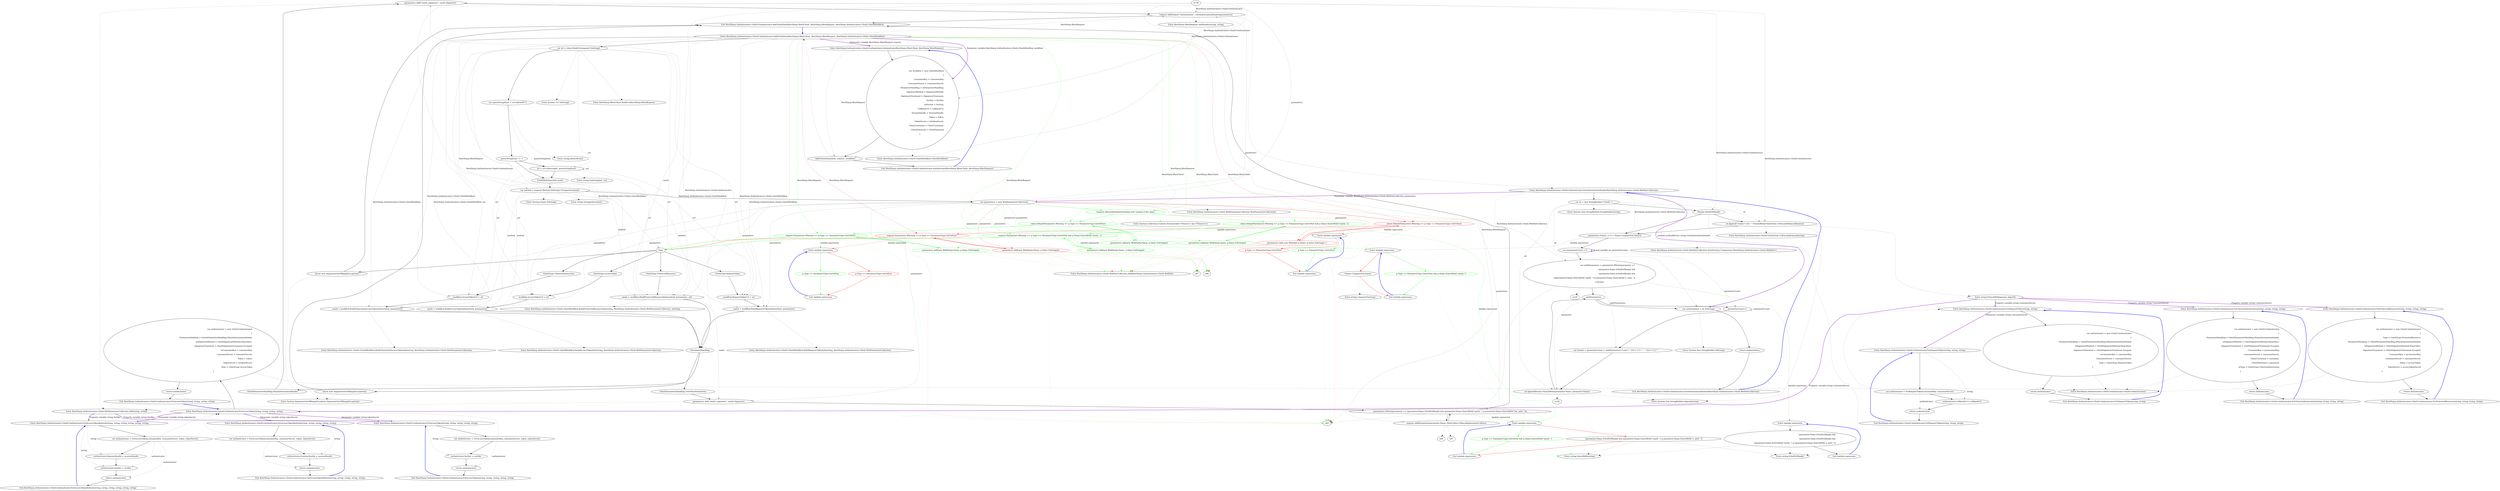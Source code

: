 digraph  {
n0 [label="Entry RestSharp.Authenticators.OAuth1Authenticator.ForRequestToken(string, string)", span="37-37", cluster="RestSharp.Authenticators.OAuth1Authenticator.ForRequestToken(string, string)"];
n1 [label="var authenticator = new OAuth1Authenticator\r\n									{\r\n										ParameterHandling = OAuthParameterHandling.HttpAuthorizationHeader,\r\n										\\nSignatureMethod = OAuthSignatureMethod.HmacSha1,\r\n										SignatureTreatment = OAuthSignatureTreatment.Escaped,\r\n										\\nConsumerKey = consumerKey,\r\n										ConsumerSecret = consumerSecret,\r\n											Type = OAuthType.RequestToken\r\n									}", span="39-47", cluster="RestSharp.Authenticators.OAuth1Authenticator.ForRequestToken(string, string)"];
n5 [label="Entry RestSharp.Authenticators.OAuth1Authenticator.ForRequestToken(string, string, string)", span="51-51", cluster="RestSharp.Authenticators.OAuth1Authenticator.ForRequestToken(string, string, string)"];
n2 [label="return authenticator;", span="48-48", cluster="RestSharp.Authenticators.OAuth1Authenticator.ForRequestToken(string, string)"];
n4 [label="Entry RestSharp.Authenticators.OAuth1Authenticator.OAuth1Authenticator()", span="18-18", cluster="RestSharp.Authenticators.OAuth1Authenticator.OAuth1Authenticator()"];
n3 [label="Exit RestSharp.Authenticators.OAuth1Authenticator.ForRequestToken(string, string)", span="37-37", cluster="RestSharp.Authenticators.OAuth1Authenticator.ForRequestToken(string, string)"];
n6 [label="var authenticator = ForRequestToken(consumerKey, consumerSecret)", span="53-53", cluster="RestSharp.Authenticators.OAuth1Authenticator.ForRequestToken(string, string, string)"];
n7 [label="authenticator.CallbackUrl = callbackUrl", span="54-54", cluster="RestSharp.Authenticators.OAuth1Authenticator.ForRequestToken(string, string, string)"];
n8 [label="return authenticator;", span="55-55", cluster="RestSharp.Authenticators.OAuth1Authenticator.ForRequestToken(string, string, string)"];
n9 [label="Exit RestSharp.Authenticators.OAuth1Authenticator.ForRequestToken(string, string, string)", span="51-51", cluster="RestSharp.Authenticators.OAuth1Authenticator.ForRequestToken(string, string, string)"];
n10 [label="Entry RestSharp.Authenticators.OAuth1Authenticator.ForAccessToken(string, string, string, string)", span="58-58", cluster="RestSharp.Authenticators.OAuth1Authenticator.ForAccessToken(string, string, string, string)"];
n11 [label="var authenticator = new OAuth1Authenticator\r\n									{\r\n										ParameterHandling = OAuthParameterHandling.HttpAuthorizationHeader,\r\n										\\nSignatureMethod = OAuthSignatureMethod.HmacSha1,\r\n										SignatureTreatment = OAuthSignatureTreatment.Escaped,\r\n										\\nConsumerKey = consumerKey,\r\n										ConsumerSecret = consumerSecret,\r\n										Token = token,\r\n										TokenSecret = \\ntokenSecret,\r\n										Type = OAuthType.AccessToken\r\n									}", span="60-70", cluster="RestSharp.Authenticators.OAuth1Authenticator.ForAccessToken(string, string, string, string)"];
n14 [label="Entry RestSharp.Authenticators.OAuth1Authenticator.ForAccessToken(string, string, string, string, string)", span="74-74", cluster="RestSharp.Authenticators.OAuth1Authenticator.ForAccessToken(string, string, string, string, string)"];
n19 [label="Entry RestSharp.Authenticators.OAuth1Authenticator.ForAccessTokenRefresh(string, string, string, string, string)", span="81-81", cluster="RestSharp.Authenticators.OAuth1Authenticator.ForAccessTokenRefresh(string, string, string, string, string)"];
n24 [label="Entry RestSharp.Authenticators.OAuth1Authenticator.ForAccessTokenRefresh(string, string, string, string, string, string)", span="88-88", cluster="RestSharp.Authenticators.OAuth1Authenticator.ForAccessTokenRefresh(string, string, string, string, string, string)"];
n12 [label="return authenticator;", span="71-71", cluster="RestSharp.Authenticators.OAuth1Authenticator.ForAccessToken(string, string, string, string)"];
n13 [label="Exit RestSharp.Authenticators.OAuth1Authenticator.ForAccessToken(string, string, string, string)", span="58-58", cluster="RestSharp.Authenticators.OAuth1Authenticator.ForAccessToken(string, string, string, string)"];
n15 [label="var authenticator = ForAccessToken(consumerKey, consumerSecret, token, tokenSecret)", span="76-76", cluster="RestSharp.Authenticators.OAuth1Authenticator.ForAccessToken(string, string, string, string, string)"];
n16 [label="authenticator.Verifier = verifier", span="77-77", cluster="RestSharp.Authenticators.OAuth1Authenticator.ForAccessToken(string, string, string, string, string)"];
n17 [label="return authenticator;", span="78-78", cluster="RestSharp.Authenticators.OAuth1Authenticator.ForAccessToken(string, string, string, string, string)"];
n18 [label="Exit RestSharp.Authenticators.OAuth1Authenticator.ForAccessToken(string, string, string, string, string)", span="74-74", cluster="RestSharp.Authenticators.OAuth1Authenticator.ForAccessToken(string, string, string, string, string)"];
n20 [label="var authenticator = ForAccessToken(consumerKey, consumerSecret, token, tokenSecret)", span="83-83", cluster="RestSharp.Authenticators.OAuth1Authenticator.ForAccessTokenRefresh(string, string, string, string, string)"];
n21 [label="authenticator.SessionHandle = sessionHandle", span="84-84", cluster="RestSharp.Authenticators.OAuth1Authenticator.ForAccessTokenRefresh(string, string, string, string, string)"];
n22 [label="return authenticator;", span="85-85", cluster="RestSharp.Authenticators.OAuth1Authenticator.ForAccessTokenRefresh(string, string, string, string, string)"];
n23 [label="Exit RestSharp.Authenticators.OAuth1Authenticator.ForAccessTokenRefresh(string, string, string, string, string)", span="81-81", cluster="RestSharp.Authenticators.OAuth1Authenticator.ForAccessTokenRefresh(string, string, string, string, string)"];
n25 [label="var authenticator = ForAccessToken(consumerKey, consumerSecret, token, tokenSecret)", span="90-90", cluster="RestSharp.Authenticators.OAuth1Authenticator.ForAccessTokenRefresh(string, string, string, string, string, string)"];
n26 [label="authenticator.SessionHandle = sessionHandle", span="91-91", cluster="RestSharp.Authenticators.OAuth1Authenticator.ForAccessTokenRefresh(string, string, string, string, string, string)"];
n27 [label="authenticator.Verifier = verifier", span="92-92", cluster="RestSharp.Authenticators.OAuth1Authenticator.ForAccessTokenRefresh(string, string, string, string, string, string)"];
n28 [label="return authenticator;", span="93-93", cluster="RestSharp.Authenticators.OAuth1Authenticator.ForAccessTokenRefresh(string, string, string, string, string, string)"];
n29 [label="Exit RestSharp.Authenticators.OAuth1Authenticator.ForAccessTokenRefresh(string, string, string, string, string, string)", span="88-88", cluster="RestSharp.Authenticators.OAuth1Authenticator.ForAccessTokenRefresh(string, string, string, string, string, string)"];
n30 [label="Entry RestSharp.Authenticators.OAuth1Authenticator.ForClientAuthentication(string, string, string, string)", span="96-96", cluster="RestSharp.Authenticators.OAuth1Authenticator.ForClientAuthentication(string, string, string, string)"];
n31 [label="var authenticator = new OAuth1Authenticator\r\n			{\r\n				ParameterHandling = OAuthParameterHandling.HttpAuthorizationHeader,\r\n				\\nSignatureMethod = OAuthSignatureMethod.HmacSha1,\r\n				SignatureTreatment = OAuthSignatureTreatment.Escaped,\r\n				ConsumerKey = \\nconsumerKey,\r\n				ConsumerSecret = consumerSecret,\r\n				ClientUsername = username,\r\n				ClientPassword = password,\r\n                \\nType = OAuthType.ClientAuthentication\r\n			}", span="98-108", cluster="RestSharp.Authenticators.OAuth1Authenticator.ForClientAuthentication(string, string, string, string)"];
n32 [label="return authenticator;", span="109-109", cluster="RestSharp.Authenticators.OAuth1Authenticator.ForClientAuthentication(string, string, string, string)"];
n33 [label="Exit RestSharp.Authenticators.OAuth1Authenticator.ForClientAuthentication(string, string, string, string)", span="96-96", cluster="RestSharp.Authenticators.OAuth1Authenticator.ForClientAuthentication(string, string, string, string)"];
n34 [label="Entry RestSharp.Authenticators.OAuth1Authenticator.ForProtectedResource(string, string, string, string)", span="112-112", cluster="RestSharp.Authenticators.OAuth1Authenticator.ForProtectedResource(string, string, string, string)"];
n35 [label="var authenticator = new OAuth1Authenticator\r\n			{\r\n				Type = OAuthType.ProtectedResource,\r\n				ParameterHandling = OAuthParameterHandling.HttpAuthorizationHeader,\r\n				\\nSignatureMethod = OAuthSignatureMethod.HmacSha1,\r\n				SignatureTreatment = OAuthSignatureTreatment.Escaped,\r\n				ConsumerKey = \\nconsumerKey,\r\n				ConsumerSecret = consumerSecret,\r\n				Token = accessToken,\r\n				TokenSecret = accessTokenSecret\r\n			}", span="114-124", cluster="RestSharp.Authenticators.OAuth1Authenticator.ForProtectedResource(string, string, string, string)"];
n36 [label="return authenticator;", span="125-125", cluster="RestSharp.Authenticators.OAuth1Authenticator.ForProtectedResource(string, string, string, string)"];
n37 [label="Exit RestSharp.Authenticators.OAuth1Authenticator.ForProtectedResource(string, string, string, string)", span="112-112", cluster="RestSharp.Authenticators.OAuth1Authenticator.ForProtectedResource(string, string, string, string)"];
n38 [label="Entry RestSharp.Authenticators.OAuth1Authenticator.Authenticate(RestSharp.IRestClient, RestSharp.IRestRequest)", span="128-128", cluster="RestSharp.Authenticators.OAuth1Authenticator.Authenticate(RestSharp.IRestClient, RestSharp.IRestRequest)"];
n39 [label="var workflow = new OAuthWorkflow\r\n			{\r\n				ConsumerKey = ConsumerKey,\r\n				ConsumerSecret = ConsumerSecret,\r\n				ParameterHandling = \\nParameterHandling,\r\n				SignatureMethod = SignatureMethod,\r\n				SignatureTreatment = SignatureTreatment,\r\n				Verifier = Verifier,\r\n				\\nVersion = Version,\r\n				CallbackUrl = CallbackUrl,\r\n				SessionHandle = SessionHandle,\r\n				Token = Token,\r\n				TokenSecret = \\nTokenSecret,\r\n				ClientUsername = ClientUsername,\r\n				ClientPassword = ClientPassword\r\n			}", span="130-145", cluster="RestSharp.Authenticators.OAuth1Authenticator.Authenticate(RestSharp.IRestClient, RestSharp.IRestRequest)"];
n40 [label="AddOAuthData(client, request, workflow)", span="147-147", cluster="RestSharp.Authenticators.OAuth1Authenticator.Authenticate(RestSharp.IRestClient, RestSharp.IRestRequest)"];
n42 [label="Entry RestSharp.Authenticators.OAuth.OAuthWorkflow.OAuthWorkflow()", span="13-13", cluster="RestSharp.Authenticators.OAuth.OAuthWorkflow.OAuthWorkflow()"];
n41 [label="Exit RestSharp.Authenticators.OAuth1Authenticator.Authenticate(RestSharp.IRestClient, RestSharp.IRestRequest)", span="128-128", cluster="RestSharp.Authenticators.OAuth1Authenticator.Authenticate(RestSharp.IRestClient, RestSharp.IRestRequest)"];
n43 [label="Entry RestSharp.Authenticators.OAuth1Authenticator.AddOAuthData(RestSharp.IRestClient, RestSharp.IRestRequest, RestSharp.Authenticators.OAuth.OAuthWorkflow)", span="150-150", cluster="RestSharp.Authenticators.OAuth1Authenticator.AddOAuthData(RestSharp.IRestClient, RestSharp.IRestRequest, RestSharp.Authenticators.OAuth.OAuthWorkflow)"];
n44 [label="var url = client.BuildUri(request).ToString()", span="152-152", cluster="RestSharp.Authenticators.OAuth1Authenticator.AddOAuthData(RestSharp.IRestClient, RestSharp.IRestRequest, RestSharp.Authenticators.OAuth.OAuthWorkflow)"];
n49 [label="var method = request.Method.ToString().ToUpperInvariant()", span="161-161", cluster="RestSharp.Authenticators.OAuth1Authenticator.AddOAuthData(RestSharp.IRestClient, RestSharp.IRestRequest, RestSharp.Authenticators.OAuth.OAuthWorkflow)"];
n51 [color=red, community=0, label="client.DefaultParameters.Where(p => p.Type == ParameterType.GetOrPost)", span="171-171", cluster="RestSharp.Authenticators.OAuth1Authenticator.AddOAuthData(RestSharp.IRestClient, RestSharp.IRestRequest, RestSharp.Authenticators.OAuth.OAuthWorkflow)"];
n53 [color=red, community=0, label="request.Parameters.Where(p => p.Type == ParameterType.GetOrPost)", span="175-175", cluster="RestSharp.Authenticators.OAuth1Authenticator.AddOAuthData(RestSharp.IRestClient, RestSharp.IRestRequest, RestSharp.Authenticators.OAuth.OAuthWorkflow)"];
n57 [label="workflow.RequestTokenUrl = url", span="183-183", cluster="RestSharp.Authenticators.OAuth1Authenticator.AddOAuthData(RestSharp.IRestClient, RestSharp.IRestRequest, RestSharp.Authenticators.OAuth.OAuthWorkflow)"];
n58 [label="oauth = workflow.BuildRequestTokenInfo(method, parameters)", span="184-184", cluster="RestSharp.Authenticators.OAuth1Authenticator.AddOAuthData(RestSharp.IRestClient, RestSharp.IRestRequest, RestSharp.Authenticators.OAuth.OAuthWorkflow)"];
n60 [label="workflow.AccessTokenUrl = url", span="187-187", cluster="RestSharp.Authenticators.OAuth1Authenticator.AddOAuthData(RestSharp.IRestClient, RestSharp.IRestRequest, RestSharp.Authenticators.OAuth.OAuthWorkflow)"];
n61 [label="oauth = workflow.BuildAccessTokenInfo(method, parameters)", span="188-188", cluster="RestSharp.Authenticators.OAuth1Authenticator.AddOAuthData(RestSharp.IRestClient, RestSharp.IRestRequest, RestSharp.Authenticators.OAuth.OAuthWorkflow)"];
n63 [label="workflow.AccessTokenUrl = url", span="191-191", cluster="RestSharp.Authenticators.OAuth1Authenticator.AddOAuthData(RestSharp.IRestClient, RestSharp.IRestRequest, RestSharp.Authenticators.OAuth.OAuthWorkflow)"];
n64 [label="oauth = workflow.BuildClientAuthAccessTokenInfo(method, parameters)", span="192-192", cluster="RestSharp.Authenticators.OAuth1Authenticator.AddOAuthData(RestSharp.IRestClient, RestSharp.IRestRequest, RestSharp.Authenticators.OAuth.OAuthWorkflow)"];
n66 [label="oauth = workflow.BuildProtectedResourceInfo(method, parameters, url)", span="195-195", cluster="RestSharp.Authenticators.OAuth1Authenticator.AddOAuthData(RestSharp.IRestClient, RestSharp.IRestRequest, RestSharp.Authenticators.OAuth.OAuthWorkflow)"];
n71 [label="request.AddHeader(''Authorization'', GetAuthorizationHeader(parameters))", span="205-205", cluster="RestSharp.Authenticators.OAuth1Authenticator.AddOAuthData(RestSharp.IRestClient, RestSharp.IRestRequest, RestSharp.Authenticators.OAuth.OAuthWorkflow)"];
n75 [label="request.AddParameter(parameter.Name, HttpUtility.UrlDecode(parameter.Value))", span="211-211", cluster="RestSharp.Authenticators.OAuth1Authenticator.AddOAuthData(RestSharp.IRestClient, RestSharp.IRestRequest, RestSharp.Authenticators.OAuth.OAuthWorkflow)"];
d51 [color=green, community=0, label="!request.AlwaysMultipartFormData && !request.Files.Any()", span="171-171", cluster="RestSharp.Authenticators.OAuth1Authenticator.AddOAuthData(RestSharp.IRestClient, RestSharp.IRestRequest, RestSharp.Authenticators.OAuth.OAuthWorkflow)"];
d52 [color=green, community=0, label="client.DefaultParameters.Where(p => p.Type == ParameterType.GetOrPost)", span="173-173", cluster="RestSharp.Authenticators.OAuth1Authenticator.AddOAuthData(RestSharp.IRestClient, RestSharp.IRestRequest, RestSharp.Authenticators.OAuth.OAuthWorkflow)"];
d56 [color=green, community=0, label="client.DefaultParameters.Where(p => p.Type == ParameterType.GetOrPost && p.Name.StartsWith(''oauth_''))", span="186-186", cluster="RestSharp.Authenticators.OAuth1Authenticator.AddOAuthData(RestSharp.IRestClient, RestSharp.IRestRequest, RestSharp.Authenticators.OAuth.OAuthWorkflow)"];
d54 [color=green, community=0, label="request.Parameters.Where(p => p.Type == ParameterType.GetOrPost)", span="177-177", cluster="RestSharp.Authenticators.OAuth1Authenticator.AddOAuthData(RestSharp.IRestClient, RestSharp.IRestRequest, RestSharp.Authenticators.OAuth.OAuthWorkflow)"];
d58 [color=green, community=0, label="request.Parameters.Where(p => p.Type == ParameterType.GetOrPost && p.Name.StartsWith(''oauth_''))", span="190-190", cluster="RestSharp.Authenticators.OAuth1Authenticator.AddOAuthData(RestSharp.IRestClient, RestSharp.IRestRequest, RestSharp.Authenticators.OAuth.OAuthWorkflow)"];
n45 [label="var queryStringStart = url.IndexOf('?')", span="153-153", cluster="RestSharp.Authenticators.OAuth1Authenticator.AddOAuthData(RestSharp.IRestClient, RestSharp.IRestRequest, RestSharp.Authenticators.OAuth.OAuthWorkflow)"];
n47 [label="url = url.Substring(0, queryStringStart)", span="155-155", cluster="RestSharp.Authenticators.OAuth1Authenticator.AddOAuthData(RestSharp.IRestClient, RestSharp.IRestRequest, RestSharp.Authenticators.OAuth.OAuthWorkflow)"];
n78 [label="Entry RestSharp.IRestClient.BuildUri(RestSharp.IRestRequest)", span="92-92", cluster="RestSharp.IRestClient.BuildUri(RestSharp.IRestRequest)"];
n79 [label="Entry System.Uri.ToString()", span="0-0", cluster="System.Uri.ToString()"];
n46 [label="queryStringStart != -1", span="154-154", cluster="RestSharp.Authenticators.OAuth1Authenticator.AddOAuthData(RestSharp.IRestClient, RestSharp.IRestRequest, RestSharp.Authenticators.OAuth.OAuthWorkflow)"];
n80 [label="Entry string.IndexOf(char)", span="0-0", cluster="string.IndexOf(char)"];
n48 [label="OAuthWebQueryInfo oauth", span="157-157", cluster="RestSharp.Authenticators.OAuth1Authenticator.AddOAuthData(RestSharp.IRestClient, RestSharp.IRestRequest, RestSharp.Authenticators.OAuth.OAuthWorkflow)"];
n81 [label="Entry string.Substring(int, int)", span="0-0", cluster="string.Substring(int, int)"];
n50 [label="var parameters = new WebParameterCollection()", span="164-164", cluster="RestSharp.Authenticators.OAuth1Authenticator.AddOAuthData(RestSharp.IRestClient, RestSharp.IRestRequest, RestSharp.Authenticators.OAuth.OAuthWorkflow)"];
n82 [label="Entry System.Enum.ToString()", span="0-0", cluster="System.Enum.ToString()"];
n83 [label="Entry string.ToUpperInvariant()", span="0-0", cluster="string.ToUpperInvariant()"];
n52 [color=red, community=0, label="parameters.Add( new WebPair( p.Name, p.Value.ToString() ) )", span="173-173", cluster="RestSharp.Authenticators.OAuth1Authenticator.AddOAuthData(RestSharp.IRestClient, RestSharp.IRestRequest, RestSharp.Authenticators.OAuth.OAuthWorkflow)"];
n54 [color=red, community=0, label="parameters.Add(new WebPair(p.Name, p.Value.ToString()))", span="177-177", cluster="RestSharp.Authenticators.OAuth1Authenticator.AddOAuthData(RestSharp.IRestClient, RestSharp.IRestRequest, RestSharp.Authenticators.OAuth.OAuthWorkflow)"];
n70 [label="parameters.Add(''oauth_signature'', oauth.Signature)", span="204-204", cluster="RestSharp.Authenticators.OAuth1Authenticator.AddOAuthData(RestSharp.IRestClient, RestSharp.IRestRequest, RestSharp.Authenticators.OAuth.OAuthWorkflow)"];
n73 [label="parameters.Add(''oauth_signature'', oauth.Signature)", span="208-208", cluster="RestSharp.Authenticators.OAuth1Authenticator.AddOAuthData(RestSharp.IRestClient, RestSharp.IRestRequest, RestSharp.Authenticators.OAuth.OAuthWorkflow)"];
n74 [label="parameters.Where(parameter => !parameter.Name.IsNullOrBlank() && (parameter.Name.StartsWith(''oauth_'') || parameter.Name.StartsWith(''\\nx_auth_'')))", span="209-209", cluster="RestSharp.Authenticators.OAuth1Authenticator.AddOAuthData(RestSharp.IRestClient, RestSharp.IRestRequest, RestSharp.Authenticators.OAuth.OAuthWorkflow)"];
d53 [color=green, community=0, label="parameters.Add(new WebPair(p.Name, p.Value.ToString()))", span="175-175", cluster="RestSharp.Authenticators.OAuth1Authenticator.AddOAuthData(RestSharp.IRestClient, RestSharp.IRestRequest, RestSharp.Authenticators.OAuth.OAuthWorkflow)"];
d55 [color=green, community=0, label="parameters.Add(new WebPair(p.Name, p.Value.ToString()))", span="179-179", cluster="RestSharp.Authenticators.OAuth1Authenticator.AddOAuthData(RestSharp.IRestClient, RestSharp.IRestRequest, RestSharp.Authenticators.OAuth.OAuthWorkflow)"];
d57 [color=green, community=0, label="parameters.Add(new WebPair(p.Name, p.Value.ToString()))", span="188-188", cluster="RestSharp.Authenticators.OAuth1Authenticator.AddOAuthData(RestSharp.IRestClient, RestSharp.IRestRequest, RestSharp.Authenticators.OAuth.OAuthWorkflow)"];
d59 [color=green, community=0, label="parameters.Add(new WebPair(p.Name, p.Value.ToString()))", span="192-192", cluster="RestSharp.Authenticators.OAuth1Authenticator.AddOAuthData(RestSharp.IRestClient, RestSharp.IRestRequest, RestSharp.Authenticators.OAuth.OAuthWorkflow)"];
n84 [label="Entry RestSharp.Authenticators.OAuth.WebParameterCollection.WebParameterCollection()", span="18-18", cluster="RestSharp.Authenticators.OAuth.WebParameterCollection.WebParameterCollection()"];
n99 [label="Entry lambda expression", span="171-171", cluster="lambda expression"];
n88 [label="Entry RestSharp.Authenticators.OAuth.WebPairCollection.Add(RestSharp.Authenticators.OAuth.WebPair)", span="133-133", cluster="RestSharp.Authenticators.OAuth.WebPairCollection.Add(RestSharp.Authenticators.OAuth.WebPair)"];
n55 [label=Type, span="180-180", cluster="RestSharp.Authenticators.OAuth1Authenticator.AddOAuthData(RestSharp.IRestClient, RestSharp.IRestRequest, RestSharp.Authenticators.OAuth.OAuthWorkflow)"];
n102 [label="Entry lambda expression", span="175-175", cluster="lambda expression"];
n56 [label="OAuthType.RequestToken", span="182-182", cluster="RestSharp.Authenticators.OAuth1Authenticator.AddOAuthData(RestSharp.IRestClient, RestSharp.IRestRequest, RestSharp.Authenticators.OAuth.OAuthWorkflow)"];
n59 [label="OAuthType.AccessToken", span="186-186", cluster="RestSharp.Authenticators.OAuth1Authenticator.AddOAuthData(RestSharp.IRestClient, RestSharp.IRestRequest, RestSharp.Authenticators.OAuth.OAuthWorkflow)"];
n62 [label="OAuthType.ClientAuthentication", span="190-190", cluster="RestSharp.Authenticators.OAuth1Authenticator.AddOAuthData(RestSharp.IRestClient, RestSharp.IRestRequest, RestSharp.Authenticators.OAuth.OAuthWorkflow)"];
n65 [label="OAuthType.ProtectedResource", span="194-194", cluster="RestSharp.Authenticators.OAuth1Authenticator.AddOAuthData(RestSharp.IRestClient, RestSharp.IRestRequest, RestSharp.Authenticators.OAuth.OAuthWorkflow)"];
n67 [label="throw new ArgumentOutOfRangeException();", span="198-198", cluster="RestSharp.Authenticators.OAuth1Authenticator.AddOAuthData(RestSharp.IRestClient, RestSharp.IRestRequest, RestSharp.Authenticators.OAuth.OAuthWorkflow)"];
n68 [label=ParameterHandling, span="201-201", cluster="RestSharp.Authenticators.OAuth1Authenticator.AddOAuthData(RestSharp.IRestClient, RestSharp.IRestRequest, RestSharp.Authenticators.OAuth.OAuthWorkflow)"];
n89 [label="Entry RestSharp.Authenticators.OAuth.OAuthWorkflow.BuildRequestTokenInfo(string, RestSharp.Authenticators.OAuth.WebParameterCollection)", span="62-62", cluster="RestSharp.Authenticators.OAuth.OAuthWorkflow.BuildRequestTokenInfo(string, RestSharp.Authenticators.OAuth.WebParameterCollection)"];
n90 [label="Entry RestSharp.Authenticators.OAuth.OAuthWorkflow.BuildAccessTokenInfo(string, RestSharp.Authenticators.OAuth.WebParameterCollection)", span="118-118", cluster="RestSharp.Authenticators.OAuth.OAuthWorkflow.BuildAccessTokenInfo(string, RestSharp.Authenticators.OAuth.WebParameterCollection)"];
n91 [label="Entry RestSharp.Authenticators.OAuth.OAuthWorkflow.BuildClientAuthAccessTokenInfo(string, RestSharp.Authenticators.OAuth.WebParameterCollection)", span="165-165", cluster="RestSharp.Authenticators.OAuth.OAuthWorkflow.BuildClientAuthAccessTokenInfo(string, RestSharp.Authenticators.OAuth.WebParameterCollection)"];
n92 [label="Entry RestSharp.Authenticators.OAuth.OAuthWorkflow.BuildProtectedResourceInfo(string, RestSharp.Authenticators.OAuth.WebParameterCollection, \\nstring)", span="204-204", cluster="RestSharp.Authenticators.OAuth.OAuthWorkflow.BuildProtectedResourceInfo(string, RestSharp.Authenticators.OAuth.WebParameterCollection, \\nstring)"];
n77 [label="Exit RestSharp.Authenticators.OAuth1Authenticator.AddOAuthData(RestSharp.IRestClient, RestSharp.IRestRequest, RestSharp.Authenticators.OAuth.OAuthWorkflow)", span="150-150", cluster="RestSharp.Authenticators.OAuth1Authenticator.AddOAuthData(RestSharp.IRestClient, RestSharp.IRestRequest, RestSharp.Authenticators.OAuth.OAuthWorkflow)"];
n93 [label="Entry System.ArgumentOutOfRangeException.ArgumentOutOfRangeException()", span="0-0", cluster="System.ArgumentOutOfRangeException.ArgumentOutOfRangeException()"];
n69 [label="OAuthParameterHandling.HttpAuthorizationHeader", span="203-203", cluster="RestSharp.Authenticators.OAuth1Authenticator.AddOAuthData(RestSharp.IRestClient, RestSharp.IRestRequest, RestSharp.Authenticators.OAuth.OAuthWorkflow)"];
n72 [label="OAuthParameterHandling.UrlOrPostParameters", span="207-207", cluster="RestSharp.Authenticators.OAuth1Authenticator.AddOAuthData(RestSharp.IRestClient, RestSharp.IRestRequest, RestSharp.Authenticators.OAuth.OAuthWorkflow)"];
n76 [label="throw new ArgumentOutOfRangeException();", span="215-215", cluster="RestSharp.Authenticators.OAuth1Authenticator.AddOAuthData(RestSharp.IRestClient, RestSharp.IRestRequest, RestSharp.Authenticators.OAuth.OAuthWorkflow)"];
n94 [label="Entry RestSharp.Authenticators.OAuth.WebParameterCollection.Add(string, string)", span="30-30", cluster="RestSharp.Authenticators.OAuth.WebParameterCollection.Add(string, string)"];
n95 [label="Entry RestSharp.Authenticators.OAuth1Authenticator.GetAuthorizationHeader(RestSharp.Authenticators.OAuth.WebPairCollection)", span="219-219", cluster="RestSharp.Authenticators.OAuth1Authenticator.GetAuthorizationHeader(RestSharp.Authenticators.OAuth.WebPairCollection)"];
n96 [label="Entry RestSharp.IRestRequest.AddHeader(string, string)", span="229-229", cluster="RestSharp.IRestRequest.AddHeader(string, string)"];
n105 [label="Entry lambda expression", span="209-209", cluster="lambda expression"];
d90 [label="Entry System.Collections.Generic.IEnumerable<TSource>.Any<TSource>()", span="0-0", cluster="System.Collections.Generic.IEnumerable<TSource>.Any<TSource>()"];
n131 [label="Entry lambda expression", span="227-227", cluster="lambda expression"];
n110 [label="var sb = new StringBuilder(''OAuth '')", span="221-221", cluster="RestSharp.Authenticators.OAuth1Authenticator.GetAuthorizationHeader(RestSharp.Authenticators.OAuth.WebPairCollection)"];
n113 [label="parameters.Sort((l, r) => l.Name.CompareTo(r.Name))", span="227-227", cluster="RestSharp.Authenticators.OAuth1Authenticator.GetAuthorizationHeader(RestSharp.Authenticators.OAuth.WebPairCollection)"];
n115 [label="var oathParameters = parameters.Where(parameter =>\r\n				!parameter.Name.IsNullOrBlank() &&\r\n				!parameter.Value.IsNullOrBlank() &&\r\n                (\\nparameter.Name.StartsWith(''oauth_'') || parameter.Name.StartsWith(''x_auth_''))\r\n				).ToList()", span="230-234", cluster="RestSharp.Authenticators.OAuth1Authenticator.GetAuthorizationHeader(RestSharp.Authenticators.OAuth.WebPairCollection)"];
n120 [label="var authorization = sb.ToString()", span="242-242", cluster="RestSharp.Authenticators.OAuth1Authenticator.GetAuthorizationHeader(RestSharp.Authenticators.OAuth.WebPairCollection)"];
n111 [label="!Realm.IsNullOrBlank()", span="222-222", cluster="RestSharp.Authenticators.OAuth1Authenticator.GetAuthorizationHeader(RestSharp.Authenticators.OAuth.WebPairCollection)"];
n112 [label="sb.Append(''realm=\''{0}\'',''.FormatWith(OAuthTools.UrlEncodeRelaxed(Realm)))", span="224-224", cluster="RestSharp.Authenticators.OAuth1Authenticator.GetAuthorizationHeader(RestSharp.Authenticators.OAuth.WebPairCollection)"];
n119 [label="sb.Append(format.FormatWith(parameter.Name, parameter.Value))", span="239-239", cluster="RestSharp.Authenticators.OAuth1Authenticator.GetAuthorizationHeader(RestSharp.Authenticators.OAuth.WebPairCollection)"];
n123 [label="Entry System.Text.StringBuilder.StringBuilder(string)", span="0-0", cluster="System.Text.StringBuilder.StringBuilder(string)"];
n108 [label="Entry string.IsNullOrBlank()", span="11-11", cluster="string.IsNullOrBlank()"];
n124 [label="Entry RestSharp.Authenticators.OAuth.OAuthTools.UrlEncodeRelaxed(string)", span="108-108", cluster="RestSharp.Authenticators.OAuth.OAuthTools.UrlEncodeRelaxed(string)"];
n125 [label="Entry string.FormatWith(params object[])", span="27-27", cluster="string.FormatWith(params object[])"];
n126 [label="Entry System.Text.StringBuilder.Append(string)", span="0-0", cluster="System.Text.StringBuilder.Append(string)"];
n114 [label="var parameterCount = 0", span="229-229", cluster="RestSharp.Authenticators.OAuth1Authenticator.GetAuthorizationHeader(RestSharp.Authenticators.OAuth.WebPairCollection)"];
n127 [label="Entry RestSharp.Authenticators.OAuth.WebPairCollection.Sort(System.Comparison<RestSharp.Authenticators.OAuth.WebPair>)", span="96-96", cluster="RestSharp.Authenticators.OAuth.WebPairCollection.Sort(System.Comparison<RestSharp.Authenticators.OAuth.WebPair>)"];
n117 [label="parameterCount++", span="237-237", cluster="RestSharp.Authenticators.OAuth1Authenticator.GetAuthorizationHeader(RestSharp.Authenticators.OAuth.WebPairCollection)"];
n116 [label=oathParameters, span="235-235", cluster="RestSharp.Authenticators.OAuth1Authenticator.GetAuthorizationHeader(RestSharp.Authenticators.OAuth.WebPairCollection)"];
n118 [label="var format = parameterCount < oathParameters.Count ? ''{0}=\''{1}\'','' : ''{0}=\''{1}\''''", span="238-238", cluster="RestSharp.Authenticators.OAuth1Authenticator.GetAuthorizationHeader(RestSharp.Authenticators.OAuth.WebPairCollection)"];
n135 [label="Entry lambda expression", span="230-233", cluster="lambda expression"];
n121 [label="return authorization;", span="243-243", cluster="RestSharp.Authenticators.OAuth1Authenticator.GetAuthorizationHeader(RestSharp.Authenticators.OAuth.WebPairCollection)"];
n130 [label="Entry System.Text.StringBuilder.ToString()", span="0-0", cluster="System.Text.StringBuilder.ToString()"];
n122 [label="Exit RestSharp.Authenticators.OAuth1Authenticator.GetAuthorizationHeader(RestSharp.Authenticators.OAuth.WebPairCollection)", span="219-219", cluster="RestSharp.Authenticators.OAuth1Authenticator.GetAuthorizationHeader(RestSharp.Authenticators.OAuth.WebPairCollection)"];
n100 [color=red, community=0, label="p.Type == ParameterType.GetOrPost", span="171-171", cluster="lambda expression"];
d106 [color=green, community=0, label="p.Type == ParameterType.GetOrPost", span="173-173", cluster="lambda expression"];
n101 [label="Exit lambda expression", span="171-171", cluster="lambda expression"];
d109 [color=green, community=0, label="p.Type == ParameterType.GetOrPost", span="177-177", cluster="lambda expression"];
n104 [label="Exit lambda expression", span="175-175", cluster="lambda expression"];
d112 [color=green, community=0, label="p.Type == ParameterType.GetOrPost && p.Name.StartsWith(''oauth_'')", span="186-186", cluster="lambda expression"];
n107 [label="Exit lambda expression", span="209-209", cluster="lambda expression"];
n109 [label="Entry string.StartsWith(string)", span="0-0", cluster="string.StartsWith(string)"];
d116 [color=green, community=0, label="p.Type == ParameterType.GetOrPost && p.Name.StartsWith(''oauth_'')", span="190-190", cluster="lambda expression"];
n133 [label="Exit lambda expression", span="227-227", cluster="lambda expression"];
n103 [color=red, community=0, label="p.Type == ParameterType.GetOrPost", span="175-175", cluster="lambda expression"];
n106 [label="!parameter.Name.IsNullOrBlank() && (parameter.Name.StartsWith(''oauth_'') || parameter.Name.StartsWith(''x_auth_''))", span="209-209", cluster="lambda expression"];
n132 [label="l.Name.CompareTo(r.Name)", span="227-227", cluster="lambda expression"];
n134 [label="Entry string.CompareTo(string)", span="0-0", cluster="string.CompareTo(string)"];
n136 [label="!parameter.Name.IsNullOrBlank() &&\r\n				!parameter.Value.IsNullOrBlank() &&\r\n                (parameter.Name.StartsWith(''oauth_'') || \\nparameter.Name.StartsWith(''x_auth_''))", span="231-233", cluster="lambda expression"];
n137 [label="Exit lambda expression", span="230-233", cluster="lambda expression"];
n85;
n97;
n98;
n86;
n87;
n128;
n129;
n138;
n0 -> n1  [key=0, style=solid];
n0 -> n5  [key=3, color=darkorchid, label="Parameter variable string consumerSecret", style=bold];
n1 -> n2  [key=0, style=solid];
n1 -> n4  [key=2, style=dotted];
n5 -> n6  [key=0, style=solid];
n5 -> n7  [key=1, color=darkseagreen4, label=string, style=dashed];
n2 -> n3  [key=0, style=solid];
n3 -> n0  [key=0, color=blue, style=bold];
n6 -> n0  [key=2, style=dotted];
n6 -> n7  [key=0, style=solid];
n6 -> n8  [key=1, color=darkseagreen4, label=authenticator, style=dashed];
n7 -> n8  [key=0, style=solid];
n8 -> n9  [key=0, style=solid];
n9 -> n5  [key=0, color=blue, style=bold];
n10 -> n11  [key=0, style=solid];
n10 -> n14  [key=3, color=darkorchid, label="Parameter variable string tokenSecret", style=bold];
n10 -> n19  [key=3, color=darkorchid, label="Parameter variable string tokenSecret", style=bold];
n10 -> n24  [key=3, color=darkorchid, label="Parameter variable string tokenSecret", style=bold];
n11 -> n4  [key=2, style=dotted];
n11 -> n12  [key=0, style=solid];
n14 -> n15  [key=0, style=solid];
n14 -> n16  [key=1, color=darkseagreen4, label=string, style=dashed];
n19 -> n20  [key=0, style=solid];
n19 -> n21  [key=1, color=darkseagreen4, label=string, style=dashed];
n24 -> n25  [key=0, style=solid];
n24 -> n26  [key=1, color=darkseagreen4, label=string, style=dashed];
n24 -> n27  [key=1, color=darkseagreen4, label=string, style=dashed];
n12 -> n13  [key=0, style=solid];
n13 -> n10  [key=0, color=blue, style=bold];
n15 -> n10  [key=2, style=dotted];
n15 -> n16  [key=0, style=solid];
n15 -> n17  [key=1, color=darkseagreen4, label=authenticator, style=dashed];
n16 -> n17  [key=0, style=solid];
n17 -> n18  [key=0, style=solid];
n18 -> n14  [key=0, color=blue, style=bold];
n20 -> n10  [key=2, style=dotted];
n20 -> n21  [key=0, style=solid];
n20 -> n22  [key=1, color=darkseagreen4, label=authenticator, style=dashed];
n21 -> n22  [key=0, style=solid];
n22 -> n23  [key=0, style=solid];
n23 -> n19  [key=0, color=blue, style=bold];
n25 -> n10  [key=2, style=dotted];
n25 -> n26  [key=0, style=solid];
n25 -> n27  [key=1, color=darkseagreen4, label=authenticator, style=dashed];
n25 -> n28  [key=1, color=darkseagreen4, label=authenticator, style=dashed];
n26 -> n27  [key=0, style=solid];
n27 -> n28  [key=0, style=solid];
n28 -> n29  [key=0, style=solid];
n29 -> n24  [key=0, color=blue, style=bold];
n30 -> n31  [key=0, style=solid];
n31 -> n4  [key=2, style=dotted];
n31 -> n32  [key=0, style=solid];
n32 -> n33  [key=0, style=solid];
n33 -> n30  [key=0, color=blue, style=bold];
n34 -> n35  [key=0, style=solid];
n35 -> n4  [key=2, style=dotted];
n35 -> n36  [key=0, style=solid];
n36 -> n37  [key=0, style=solid];
n37 -> n34  [key=0, color=blue, style=bold];
n38 -> n39  [key=0, style=solid];
n38 -> n40  [key=1, color=darkseagreen4, label="RestSharp.IRestRequest", style=dashed];
n39 -> n40  [key=0, style=solid];
n39 -> n42  [key=2, style=dotted];
n40 -> n41  [key=0, style=solid];
n40 -> n43  [key=2, style=dotted];
n41 -> n38  [key=0, color=blue, style=bold];
n43 -> n38  [key=3, color=darkorchid, label="Parameter variable RestSharp.IRestRequest request", style=bold];
n43 -> n39  [key=3, color=darkorchid, label="Parameter variable RestSharp.Authenticators.OAuth.OAuthWorkflow workflow", style=bold];
n43 -> n44  [key=0, style=solid];
n43 -> n49  [key=1, color=darkseagreen4, label="RestSharp.IRestRequest", style=dashed];
n43 -> n51  [key=1, color=red, label="RestSharp.IRestClient", style=dashed];
n43 -> n53  [key=1, color=red, label="RestSharp.IRestRequest", style=dashed];
n43 -> n57  [key=1, color=darkseagreen4, label="RestSharp.Authenticators.OAuth.OAuthWorkflow", style=dashed];
n43 -> n58  [key=1, color=darkseagreen4, label="RestSharp.Authenticators.OAuth.OAuthWorkflow", style=dashed];
n43 -> n60  [key=1, color=darkseagreen4, label="RestSharp.Authenticators.OAuth.OAuthWorkflow", style=dashed];
n43 -> n61  [key=1, color=darkseagreen4, label="RestSharp.Authenticators.OAuth.OAuthWorkflow", style=dashed];
n43 -> n63  [key=1, color=darkseagreen4, label="RestSharp.Authenticators.OAuth.OAuthWorkflow", style=dashed];
n43 -> n64  [key=1, color=darkseagreen4, label="RestSharp.Authenticators.OAuth.OAuthWorkflow", style=dashed];
n43 -> n66  [key=1, color=darkseagreen4, label="RestSharp.Authenticators.OAuth.OAuthWorkflow", style=dashed];
n43 -> n71  [key=1, color=darkseagreen4, label="RestSharp.IRestRequest", style=dashed];
n43 -> n75  [key=1, color=darkseagreen4, label="RestSharp.IRestRequest", style=dashed];
n43 -> d51  [key=1, color=green, label="RestSharp.IRestRequest", style=dashed];
n43 -> d52  [key=1, color=green, label="RestSharp.IRestClient", style=dashed];
n43 -> d56  [key=1, color=green, label="RestSharp.IRestClient", style=dashed];
n43 -> d54  [key=1, color=green, label="RestSharp.IRestRequest", style=dashed];
n43 -> d58  [key=1, color=green, label="RestSharp.IRestRequest", style=dashed];
n44 -> n45  [key=0, style=solid];
n44 -> n47  [key=1, color=darkseagreen4, label=url, style=dashed];
n44 -> n57  [key=1, color=darkseagreen4, label=url, style=dashed];
n44 -> n60  [key=1, color=darkseagreen4, label=url, style=dashed];
n44 -> n63  [key=1, color=darkseagreen4, label=url, style=dashed];
n44 -> n66  [key=1, color=darkseagreen4, label=url, style=dashed];
n44 -> n78  [key=2, style=dotted];
n44 -> n79  [key=2, style=dotted];
n49 -> n50  [key=0, style=solid];
n49 -> n58  [key=1, color=darkseagreen4, label=method, style=dashed];
n49 -> n61  [key=1, color=darkseagreen4, label=method, style=dashed];
n49 -> n64  [key=1, color=darkseagreen4, label=method, style=dashed];
n49 -> n66  [key=1, color=darkseagreen4, label=method, style=dashed];
n49 -> n82  [key=2, style=dotted];
n49 -> n83  [key=2, style=dotted];
n51 -> n52  [key=0, color=red, style=solid];
n51 -> n53  [key=0, color=red, style=solid];
n51 -> n85  [key=2, color=red, style=dotted];
n51 -> n99  [key=1, color=red, label="lambda expression", style=dashed];
n53 -> n54  [key=0, color=red, style=solid];
n53 -> n55  [key=0, color=red, style=solid];
n53 -> n85  [key=2, color=red, style=dotted];
n53 -> n102  [key=1, color=red, label="lambda expression", style=dashed];
n57 -> n58  [key=0, style=solid];
n58 -> n68  [key=0, style=solid];
n58 -> n89  [key=2, style=dotted];
n60 -> n61  [key=0, style=solid];
n61 -> n68  [key=0, style=solid];
n61 -> n90  [key=2, style=dotted];
n63 -> n64  [key=0, style=solid];
n64 -> n68  [key=0, style=solid];
n64 -> n91  [key=2, style=dotted];
n66 -> n68  [key=0, style=solid];
n66 -> n70  [key=1, color=darkseagreen4, label=oauth, style=dashed];
n66 -> n73  [key=1, color=darkseagreen4, label=oauth, style=dashed];
n66 -> n92  [key=2, style=dotted];
n71 -> n77  [key=0, style=solid];
n71 -> n95  [key=2, style=dotted];
n71 -> n96  [key=2, style=dotted];
n75 -> n74  [key=0, style=solid];
n75 -> n97  [key=2, style=dotted];
n75 -> n98  [key=2, style=dotted];
d51 -> d52  [key=0, color=green, style=solid];
d51 -> d56  [key=0, color=green, style=solid];
d51 -> d90  [key=2, color=green, style=dotted];
d52 -> d53  [key=0, color=green, style=solid];
d52 -> d54  [key=0, color=green, style=solid];
d52 -> n85  [key=2, color=green, style=dotted];
d52 -> n99  [key=1, color=green, label="lambda expression", style=dashed];
d56 -> d57  [key=0, color=green, style=solid];
d56 -> d58  [key=0, color=green, style=solid];
d56 -> n85  [key=2, color=green, style=dotted];
d56 -> n105  [key=1, color=green, label="lambda expression", style=dashed];
d54 -> n55  [key=0, color=green, style=solid];
d54 -> d55  [key=0, color=green, style=solid];
d54 -> n85  [key=2, color=green, style=dotted];
d54 -> n102  [key=1, color=green, label="lambda expression", style=dashed];
d58 -> n55  [key=0, color=green, style=solid];
d58 -> d59  [key=0, color=green, style=solid];
d58 -> n85  [key=2, color=green, style=dotted];
d58 -> n131  [key=1, color=green, label="lambda expression", style=dashed];
n45 -> n46  [key=0, style=solid];
n45 -> n47  [key=1, color=darkseagreen4, label=queryStringStart, style=dashed];
n45 -> n80  [key=2, style=dotted];
n47 -> n47  [key=1, color=darkseagreen4, label=url, style=dashed];
n47 -> n48  [key=0, style=solid];
n47 -> n57  [key=1, color=darkseagreen4, label=url, style=dashed];
n47 -> n60  [key=1, color=darkseagreen4, label=url, style=dashed];
n47 -> n63  [key=1, color=darkseagreen4, label=url, style=dashed];
n47 -> n66  [key=1, color=darkseagreen4, label=url, style=dashed];
n47 -> n81  [key=2, style=dotted];
n46 -> n47  [key=0, style=solid];
n46 -> n48  [key=0, style=solid];
n48 -> n49  [key=0, style=solid];
n50 -> n51  [key=0, color=red, style=solid];
n50 -> n52  [key=1, color=red, label=parameters, style=dashed];
n50 -> n54  [key=1, color=red, label=parameters, style=dashed];
n50 -> n58  [key=1, color=darkseagreen4, label=parameters, style=dashed];
n50 -> n61  [key=1, color=darkseagreen4, label=parameters, style=dashed];
n50 -> n64  [key=1, color=darkseagreen4, label=parameters, style=dashed];
n50 -> n66  [key=1, color=darkseagreen4, label=parameters, style=dashed];
n50 -> n70  [key=1, color=darkseagreen4, label=parameters, style=dashed];
n50 -> n71  [key=1, color=darkseagreen4, label=parameters, style=dashed];
n50 -> n73  [key=1, color=darkseagreen4, label=parameters, style=dashed];
n50 -> n74  [key=1, color=darkseagreen4, label=parameters, style=dashed];
n50 -> d51  [key=0, color=green, style=solid];
n50 -> d53  [key=1, color=green, label=parameters, style=dashed];
n50 -> d55  [key=1, color=green, label=parameters, style=dashed];
n50 -> d57  [key=1, color=green, label=parameters, style=dashed];
n50 -> d59  [key=1, color=green, label=parameters, style=dashed];
n50 -> n84  [key=2, style=dotted];
n52 -> n51  [key=0, color=red, style=solid];
n52 -> n86  [key=2, color=red, style=dotted];
n52 -> n87  [key=2, color=red, style=dotted];
n52 -> n88  [key=2, color=red, style=dotted];
n54 -> n53  [key=0, color=red, style=solid];
n54 -> n86  [key=2, color=red, style=dotted];
n54 -> n87  [key=2, color=red, style=dotted];
n54 -> n88  [key=2, color=red, style=dotted];
n70 -> n71  [key=0, style=solid];
n70 -> n94  [key=2, style=dotted];
n73 -> n74  [key=0, style=solid];
n73 -> n94  [key=2, style=dotted];
n74 -> n75  [key=0, style=solid];
n74 -> n77  [key=0, style=solid];
n74 -> n85  [key=2, style=dotted];
n74 -> n105  [key=1, color=darkseagreen4, label="lambda expression", style=dashed];
d53 -> d52  [key=0, color=green, style=solid];
d53 -> n86  [key=2, color=green, style=dotted];
d53 -> n87  [key=2, color=green, style=dotted];
d53 -> n88  [key=2, color=green, style=dotted];
d55 -> d54  [key=0, color=green, style=solid];
d55 -> n86  [key=2, color=green, style=dotted];
d55 -> n87  [key=2, color=green, style=dotted];
d55 -> n88  [key=2, color=green, style=dotted];
d57 -> d56  [key=0, color=green, style=solid];
d57 -> n86  [key=2, color=green, style=dotted];
d57 -> n87  [key=2, color=green, style=dotted];
d57 -> n88  [key=2, color=green, style=dotted];
d59 -> d58  [key=0, color=green, style=solid];
d59 -> n86  [key=2, color=green, style=dotted];
d59 -> n87  [key=2, color=green, style=dotted];
d59 -> n88  [key=2, color=green, style=dotted];
n99 -> n100  [key=0, color=red, style=solid];
n99 -> d106  [key=0, color=green, style=solid];
n55 -> n56  [key=0, style=solid];
n55 -> n59  [key=0, style=solid];
n55 -> n62  [key=0, style=solid];
n55 -> n65  [key=0, style=solid];
n55 -> n67  [key=0, style=solid];
n102 -> d109  [key=0, color=green, style=solid];
n102 -> n103  [key=0, color=red, style=solid];
n56 -> n57  [key=0, style=solid];
n59 -> n60  [key=0, style=solid];
n62 -> n63  [key=0, style=solid];
n65 -> n66  [key=0, style=solid];
n67 -> n77  [key=0, style=solid];
n67 -> n93  [key=2, style=dotted];
n68 -> n69  [key=0, style=solid];
n68 -> n72  [key=0, style=solid];
n68 -> n76  [key=0, style=solid];
n77 -> n43  [key=0, color=blue, style=bold];
n69 -> n70  [key=0, style=solid];
n72 -> n73  [key=0, style=solid];
n76 -> n77  [key=0, style=solid];
n76 -> n93  [key=2, style=dotted];
n94 -> n14  [key=3, color=darkorchid, label="Property variable string Verifier", style=bold];
n94 -> n24  [key=3, color=darkorchid, label="Property variable string Verifier", style=bold];
n95 -> n50  [key=3, color=darkorchid, label="Parameter variable RestSharp.Authenticators.OAuth.WebPairCollection parameters", style=bold];
n95 -> n110  [key=0, style=solid];
n95 -> n113  [key=1, color=darkseagreen4, label="RestSharp.Authenticators.OAuth.WebPairCollection", style=dashed];
n95 -> n115  [key=1, color=darkseagreen4, label="RestSharp.Authenticators.OAuth.WebPairCollection", style=dashed];
n95 -> n120  [key=3, color=darkorchid, label="method methodReturn string GetAuthorizationHeader", style=bold];
n105 -> d112  [key=0, color=green, style=solid];
n105 -> n106  [key=0, color=red, style=solid];
n131 -> d116  [key=0, color=green, style=solid];
n131 -> n132  [key=0, color=red, style=solid];
n110 -> n111  [key=0, style=solid];
n110 -> n112  [key=1, color=darkseagreen4, label=sb, style=dashed];
n110 -> n119  [key=1, color=darkseagreen4, label=sb, style=dashed];
n110 -> n120  [key=1, color=darkseagreen4, label=sb, style=dashed];
n110 -> n123  [key=2, style=dotted];
n113 -> n114  [key=0, style=solid];
n113 -> n127  [key=2, style=dotted];
n113 -> n131  [key=1, color=darkseagreen4, label="lambda expression", style=dashed];
n115 -> n85  [key=2, style=dotted];
n115 -> n116  [key=0, style=solid];
n115 -> n118  [key=1, color=darkseagreen4, label=oathParameters, style=dashed];
n115 -> n128  [key=2, style=dotted];
n115 -> n135  [key=1, color=darkseagreen4, label="lambda expression", style=dashed];
n120 -> n121  [key=0, style=solid];
n120 -> n130  [key=2, style=dotted];
n111 -> n112  [key=0, style=solid];
n111 -> n113  [key=0, style=solid];
n111 -> n108  [key=2, style=dotted];
n112 -> n113  [key=0, style=solid];
n112 -> n124  [key=2, style=dotted];
n112 -> n125  [key=2, style=dotted];
n112 -> n126  [key=2, style=dotted];
n119 -> n116  [key=0, style=solid];
n119 -> n126  [key=2, style=dotted];
n119 -> n129  [key=2, style=dotted];
n125 -> n0  [key=3, color=darkorchid, label="Property variable string ConsumerSecret", style=bold];
n125 -> n10  [key=3, color=darkorchid, label="Property variable string ConsumerSecret", style=bold];
n125 -> n30  [key=3, color=darkorchid, label="Property variable string ConsumerSecret", style=bold];
n125 -> n34  [key=3, color=darkorchid, label="Property variable string ConsumerSecret", style=bold];
n114 -> n114  [key=3, color=darkorchid, label="Local variable int parameterCount", style=bold];
n114 -> n115  [key=0, style=solid];
n114 -> n117  [key=1, color=darkseagreen4, label=parameterCount, style=dashed];
n117 -> n117  [key=1, color=darkseagreen4, label=parameterCount, style=dashed];
n117 -> n118  [key=0, style=solid];
n116 -> n117  [key=0, style=solid];
n116 -> n119  [key=1, color=darkseagreen4, label=parameter, style=dashed];
n116 -> n120  [key=0, style=solid];
n118 -> n119  [key=0, style=solid];
n135 -> n136  [key=0, style=solid];
n121 -> n122  [key=0, style=solid];
n122 -> n95  [key=0, color=blue, style=bold];
n100 -> n101  [key=0, color=red, style=solid];
d106 -> n101  [key=0, color=green, style=solid];
n101 -> n99  [key=0, color=blue, style=bold];
d109 -> n104  [key=0, color=green, style=solid];
n104 -> n102  [key=0, color=blue, style=bold];
d112 -> n107  [key=0, color=green, style=solid];
d112 -> n109  [key=2, color=green, style=dotted];
n107 -> n105  [key=0, color=blue, style=bold];
d116 -> n109  [key=2, color=green, style=dotted];
d116 -> n133  [key=0, color=green, style=solid];
n133 -> n131  [key=0, color=blue, style=bold];
n103 -> n104  [key=0, color=red, style=solid];
n106 -> n107  [key=0, color=red, style=solid];
n106 -> n108  [key=2, style=dotted];
n106 -> n109  [key=2, style=dotted];
n132 -> n133  [key=0, color=red, style=solid];
n132 -> n134  [key=2, style=dotted];
n136 -> n108  [key=2, style=dotted];
n136 -> n109  [key=2, style=dotted];
n136 -> n137  [key=0, style=solid];
n137 -> n135  [key=0, color=blue, style=bold];
n138 -> n39  [key=1, color=darkseagreen4, label="RestSharp.Authenticators.OAuth1Authenticator", style=dashed];
n138 -> n40  [key=1, color=darkseagreen4, label="RestSharp.Authenticators.OAuth1Authenticator", style=dashed];
n138 -> n55  [key=1, color=darkseagreen4, label="RestSharp.Authenticators.OAuth1Authenticator", style=dashed];
n138 -> n68  [key=1, color=darkseagreen4, label="RestSharp.Authenticators.OAuth1Authenticator", style=dashed];
n138 -> n71  [key=1, color=darkseagreen4, label="RestSharp.Authenticators.OAuth1Authenticator", style=dashed];
n138 -> n111  [key=1, color=darkseagreen4, label="RestSharp.Authenticators.OAuth1Authenticator", style=dashed];
n138 -> n112  [key=1, color=darkseagreen4, label="RestSharp.Authenticators.OAuth1Authenticator", style=dashed];
}
